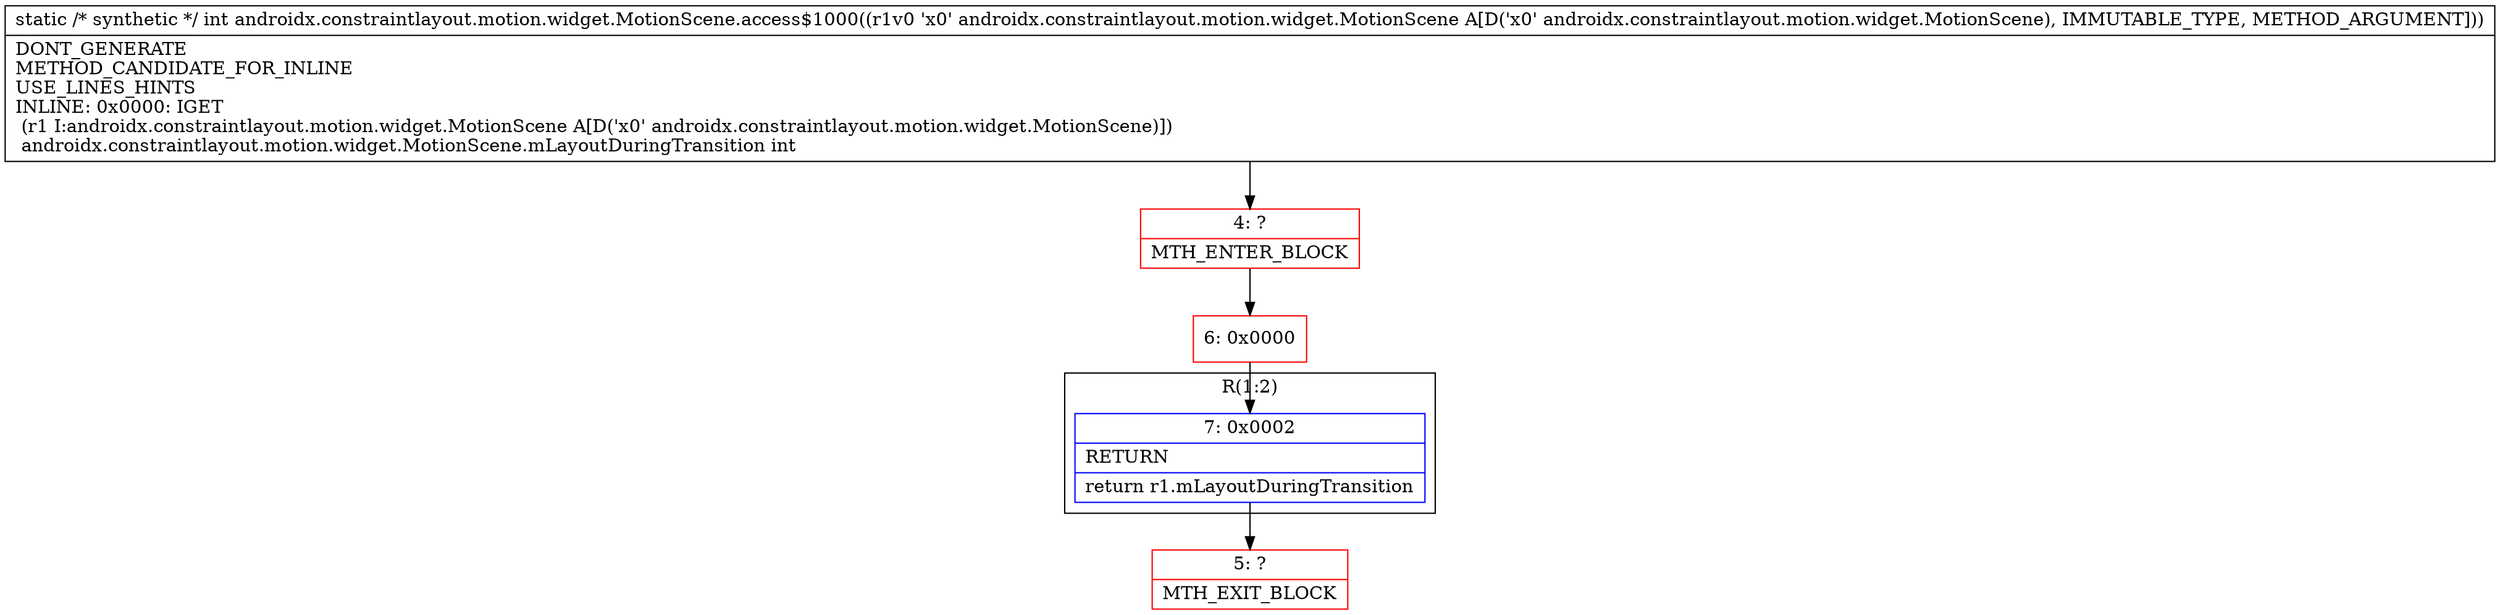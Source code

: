 digraph "CFG forandroidx.constraintlayout.motion.widget.MotionScene.access$1000(Landroidx\/constraintlayout\/motion\/widget\/MotionScene;)I" {
subgraph cluster_Region_1800927343 {
label = "R(1:2)";
node [shape=record,color=blue];
Node_7 [shape=record,label="{7\:\ 0x0002|RETURN\l|return r1.mLayoutDuringTransition\l}"];
}
Node_4 [shape=record,color=red,label="{4\:\ ?|MTH_ENTER_BLOCK\l}"];
Node_6 [shape=record,color=red,label="{6\:\ 0x0000}"];
Node_5 [shape=record,color=red,label="{5\:\ ?|MTH_EXIT_BLOCK\l}"];
MethodNode[shape=record,label="{static \/* synthetic *\/ int androidx.constraintlayout.motion.widget.MotionScene.access$1000((r1v0 'x0' androidx.constraintlayout.motion.widget.MotionScene A[D('x0' androidx.constraintlayout.motion.widget.MotionScene), IMMUTABLE_TYPE, METHOD_ARGUMENT]))  | DONT_GENERATE\lMETHOD_CANDIDATE_FOR_INLINE\lUSE_LINES_HINTS\lINLINE: 0x0000: IGET  \l  (r1 I:androidx.constraintlayout.motion.widget.MotionScene A[D('x0' androidx.constraintlayout.motion.widget.MotionScene)])\l androidx.constraintlayout.motion.widget.MotionScene.mLayoutDuringTransition int\l}"];
MethodNode -> Node_4;Node_7 -> Node_5;
Node_4 -> Node_6;
Node_6 -> Node_7;
}

